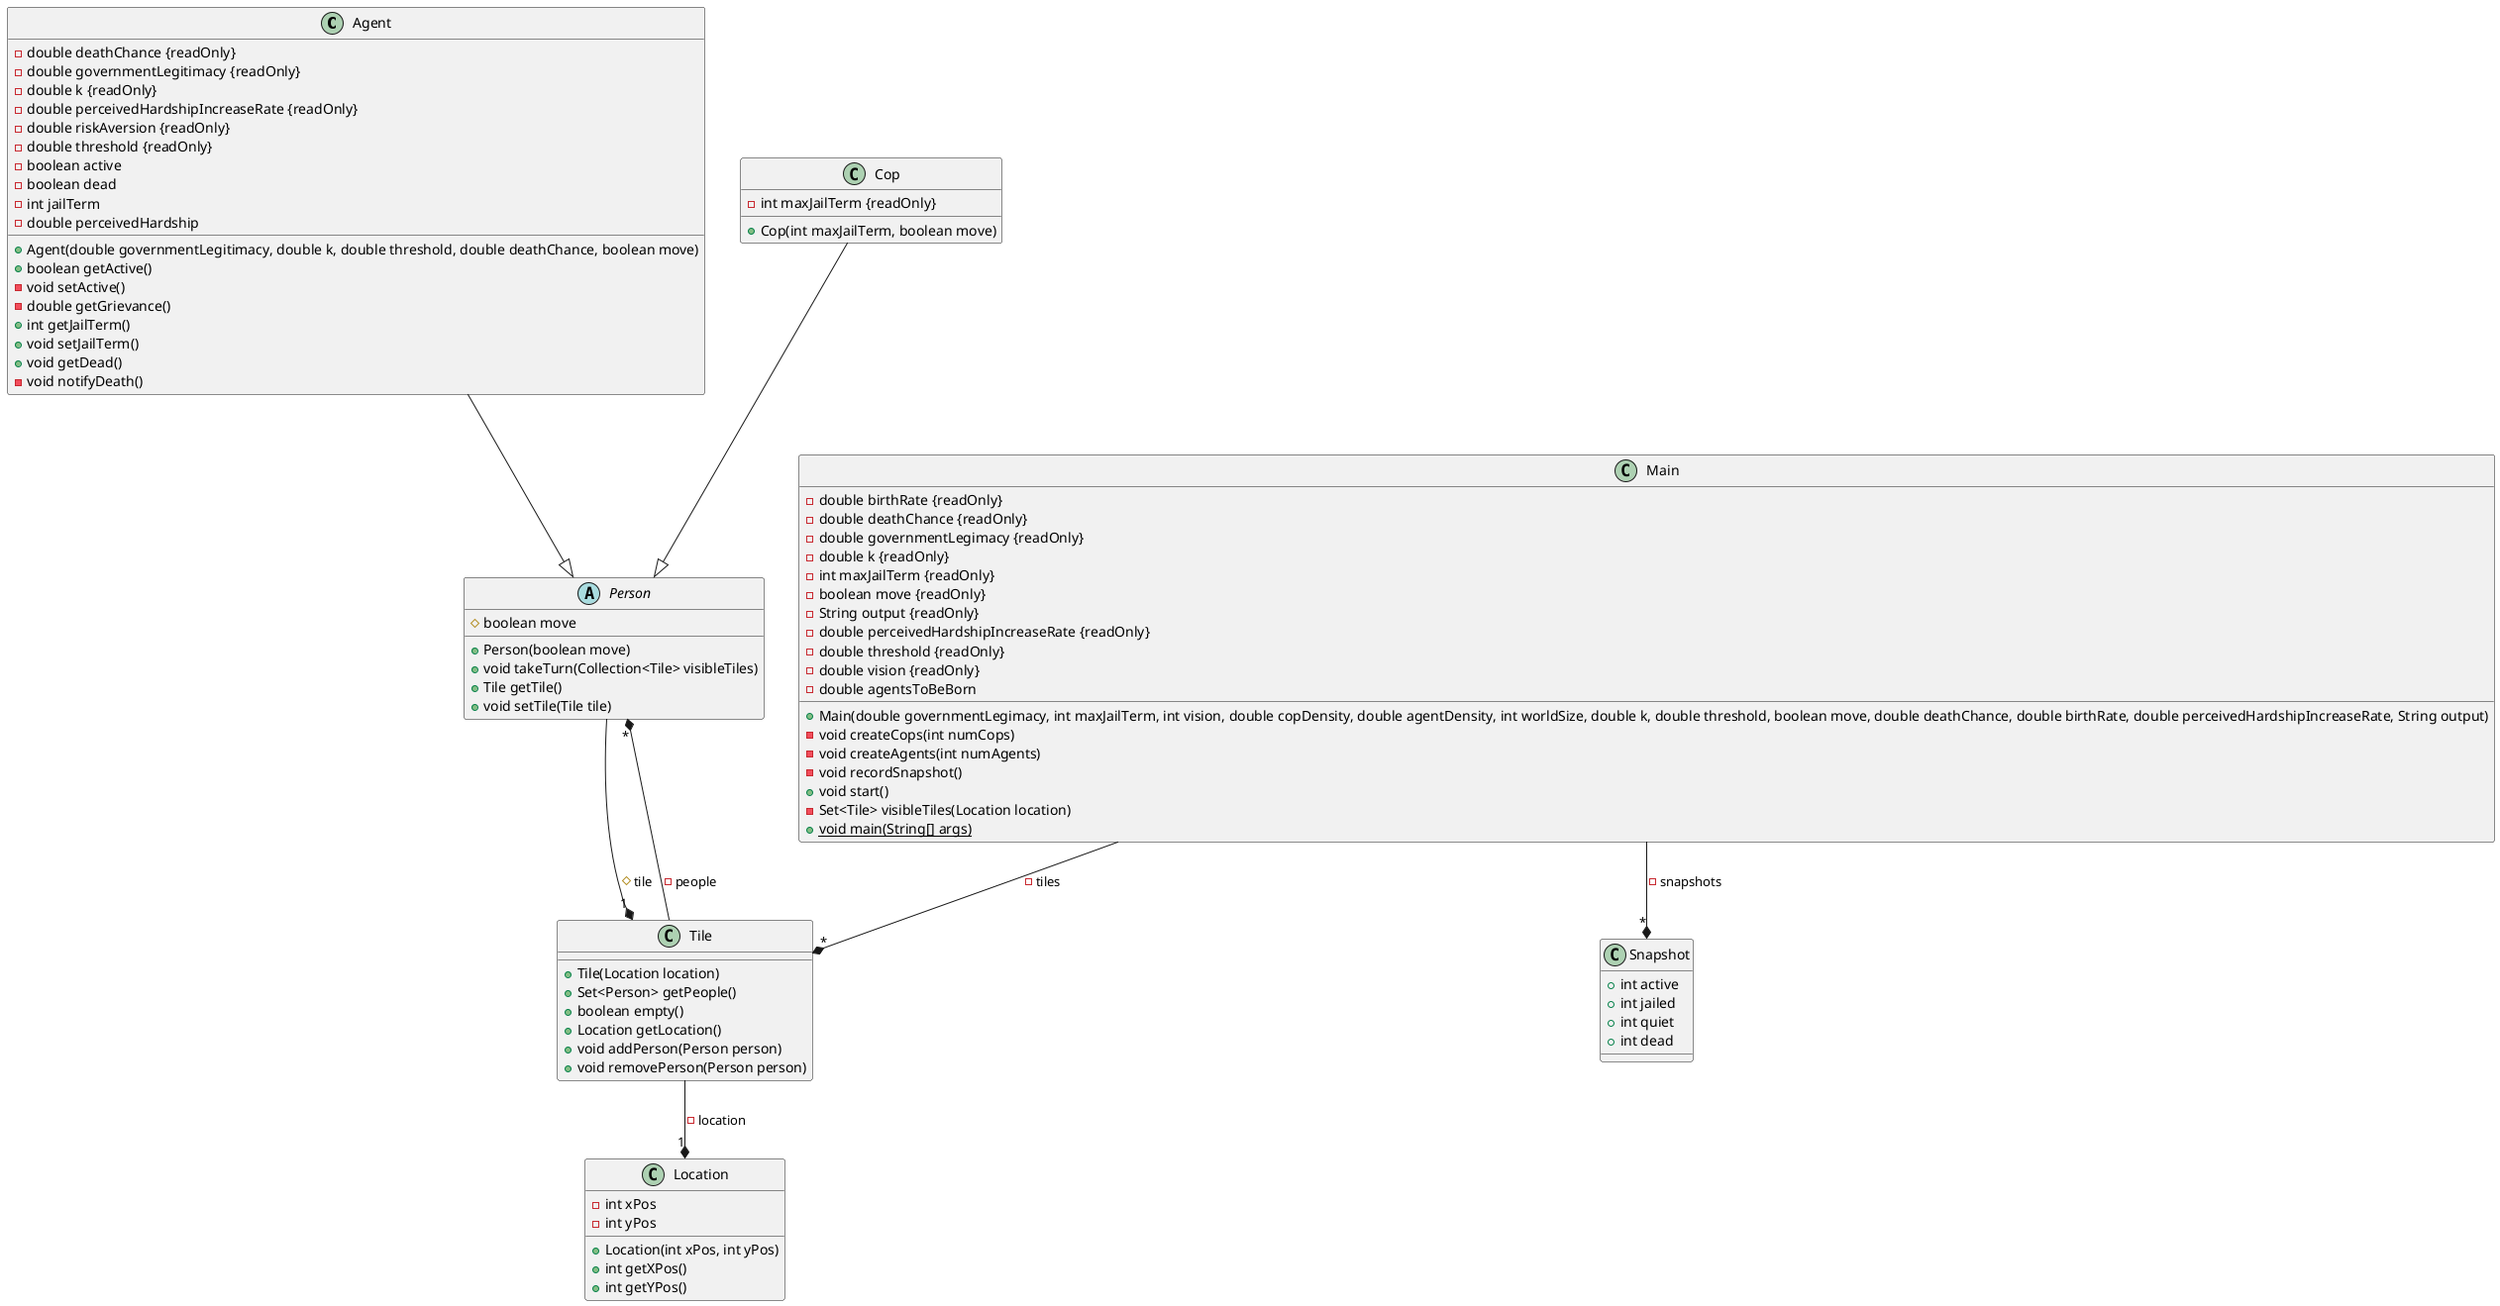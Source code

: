 @startuml Rebellion

class Agent {
    - double deathChance {readOnly}
    - double governmentLegitimacy {readOnly}
    - double k {readOnly}
    - double perceivedHardshipIncreaseRate {readOnly}
    - double riskAversion {readOnly}
    - double threshold {readOnly}
    - boolean active
    - boolean dead
    - int jailTerm
    - double perceivedHardship
    + Agent(double governmentLegitimacy, double k, double threshold, double deathChance, boolean move)
    + boolean getActive()
    - void setActive()
    - double getGrievance()
    + int getJailTerm()
    + void setJailTerm()
    + void getDead()
    - void notifyDeath()
}

class Cop {
    - int maxJailTerm {readOnly}
    + Cop(int maxJailTerm, boolean move)
}

class Location {
    - int xPos
    - int yPos
    + Location(int xPos, int yPos)
    + int getXPos()
    + int getYPos()
}

class Main {
    - double birthRate {readOnly}
    - double deathChance {readOnly}
    - double governmentLegimacy {readOnly}
    - double k {readOnly}
    - int maxJailTerm {readOnly}
    - boolean move {readOnly}
    - String output {readOnly}
    - double perceivedHardshipIncreaseRate {readOnly}
    - double threshold {readOnly}
    - double vision {readOnly}
    - double agentsToBeBorn
    + Main(double governmentLegimacy, int maxJailTerm, int vision, double copDensity, double agentDensity, int worldSize, double k, double threshold, boolean move, double deathChance, double birthRate, double perceivedHardshipIncreaseRate, String output)
    - void createCops(int numCops)
    - void createAgents(int numAgents)
    - void recordSnapshot()
    + void start()
    - Set<Tile> visibleTiles(Location location)
    + void main(String[] args) {static}
}

abstract class Person {
    # boolean move
    + Person(boolean move)
    + void takeTurn(Collection<Tile> visibleTiles)
    + Tile getTile()
    + void setTile(Tile tile)
}

class Snapshot {
    + int active
    + int jailed
    + int quiet
    + int dead
}

class Tile {
    + Tile(Location location)
    + Set<Person> getPeople()
    + boolean empty()
    + Location getLocation()
    + void addPerson(Person person)
    + void removePerson(Person person)
}


Main --* "*" Tile : - tiles
Main --* "*" Snapshot : - snapshots
Agent --|> Person
Cop --|> Person
Tile --* "*" Person : - people
Person --* "1" Tile : # tile
Tile --* "1" Location : - location

@enduml
